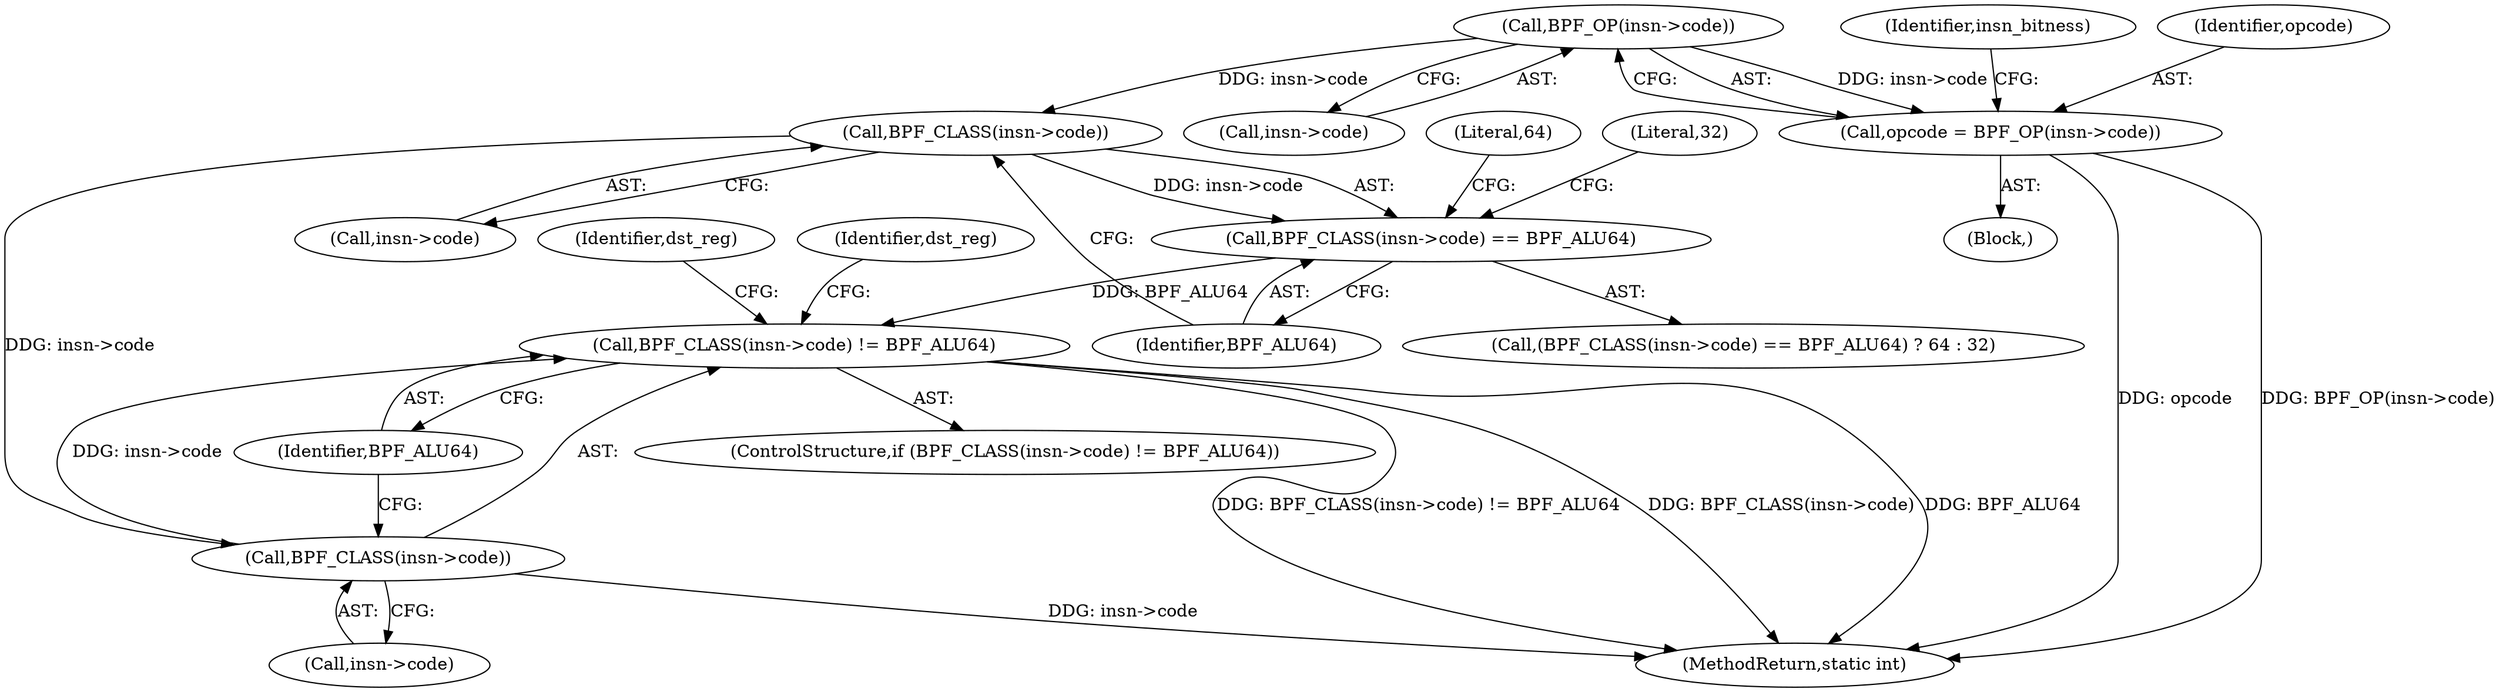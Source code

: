 digraph "0_linux_468f6eafa6c44cb2c5d8aad35e12f06c240a812a@pointer" {
"1000138" [label="(Call,BPF_OP(insn->code))"];
"1000136" [label="(Call,opcode = BPF_OP(insn->code))"];
"1000153" [label="(Call,BPF_CLASS(insn->code))"];
"1000152" [label="(Call,BPF_CLASS(insn->code) == BPF_ALU64)"];
"1000763" [label="(Call,BPF_CLASS(insn->code) != BPF_ALU64)"];
"1000764" [label="(Call,BPF_CLASS(insn->code))"];
"1000157" [label="(Identifier,BPF_ALU64)"];
"1000154" [label="(Call,insn->code)"];
"1000778" [label="(Identifier,dst_reg)"];
"1000138" [label="(Call,BPF_OP(insn->code))"];
"1000153" [label="(Call,BPF_CLASS(insn->code))"];
"1000136" [label="(Call,opcode = BPF_OP(insn->code))"];
"1000129" [label="(Block,)"];
"1000150" [label="(Identifier,insn_bitness)"];
"1000151" [label="(Call,(BPF_CLASS(insn->code) == BPF_ALU64) ? 64 : 32)"];
"1000783" [label="(MethodReturn,static int)"];
"1000764" [label="(Call,BPF_CLASS(insn->code))"];
"1000152" [label="(Call,BPF_CLASS(insn->code) == BPF_ALU64)"];
"1000768" [label="(Identifier,BPF_ALU64)"];
"1000763" [label="(Call,BPF_CLASS(insn->code) != BPF_ALU64)"];
"1000158" [label="(Literal,64)"];
"1000139" [label="(Call,insn->code)"];
"1000137" [label="(Identifier,opcode)"];
"1000159" [label="(Literal,32)"];
"1000771" [label="(Identifier,dst_reg)"];
"1000765" [label="(Call,insn->code)"];
"1000762" [label="(ControlStructure,if (BPF_CLASS(insn->code) != BPF_ALU64))"];
"1000138" -> "1000136"  [label="AST: "];
"1000138" -> "1000139"  [label="CFG: "];
"1000139" -> "1000138"  [label="AST: "];
"1000136" -> "1000138"  [label="CFG: "];
"1000138" -> "1000136"  [label="DDG: insn->code"];
"1000138" -> "1000153"  [label="DDG: insn->code"];
"1000136" -> "1000129"  [label="AST: "];
"1000137" -> "1000136"  [label="AST: "];
"1000150" -> "1000136"  [label="CFG: "];
"1000136" -> "1000783"  [label="DDG: BPF_OP(insn->code)"];
"1000136" -> "1000783"  [label="DDG: opcode"];
"1000153" -> "1000152"  [label="AST: "];
"1000153" -> "1000154"  [label="CFG: "];
"1000154" -> "1000153"  [label="AST: "];
"1000157" -> "1000153"  [label="CFG: "];
"1000153" -> "1000152"  [label="DDG: insn->code"];
"1000153" -> "1000764"  [label="DDG: insn->code"];
"1000152" -> "1000151"  [label="AST: "];
"1000152" -> "1000157"  [label="CFG: "];
"1000157" -> "1000152"  [label="AST: "];
"1000158" -> "1000152"  [label="CFG: "];
"1000159" -> "1000152"  [label="CFG: "];
"1000152" -> "1000763"  [label="DDG: BPF_ALU64"];
"1000763" -> "1000762"  [label="AST: "];
"1000763" -> "1000768"  [label="CFG: "];
"1000764" -> "1000763"  [label="AST: "];
"1000768" -> "1000763"  [label="AST: "];
"1000771" -> "1000763"  [label="CFG: "];
"1000778" -> "1000763"  [label="CFG: "];
"1000763" -> "1000783"  [label="DDG: BPF_CLASS(insn->code) != BPF_ALU64"];
"1000763" -> "1000783"  [label="DDG: BPF_CLASS(insn->code)"];
"1000763" -> "1000783"  [label="DDG: BPF_ALU64"];
"1000764" -> "1000763"  [label="DDG: insn->code"];
"1000764" -> "1000765"  [label="CFG: "];
"1000765" -> "1000764"  [label="AST: "];
"1000768" -> "1000764"  [label="CFG: "];
"1000764" -> "1000783"  [label="DDG: insn->code"];
}
